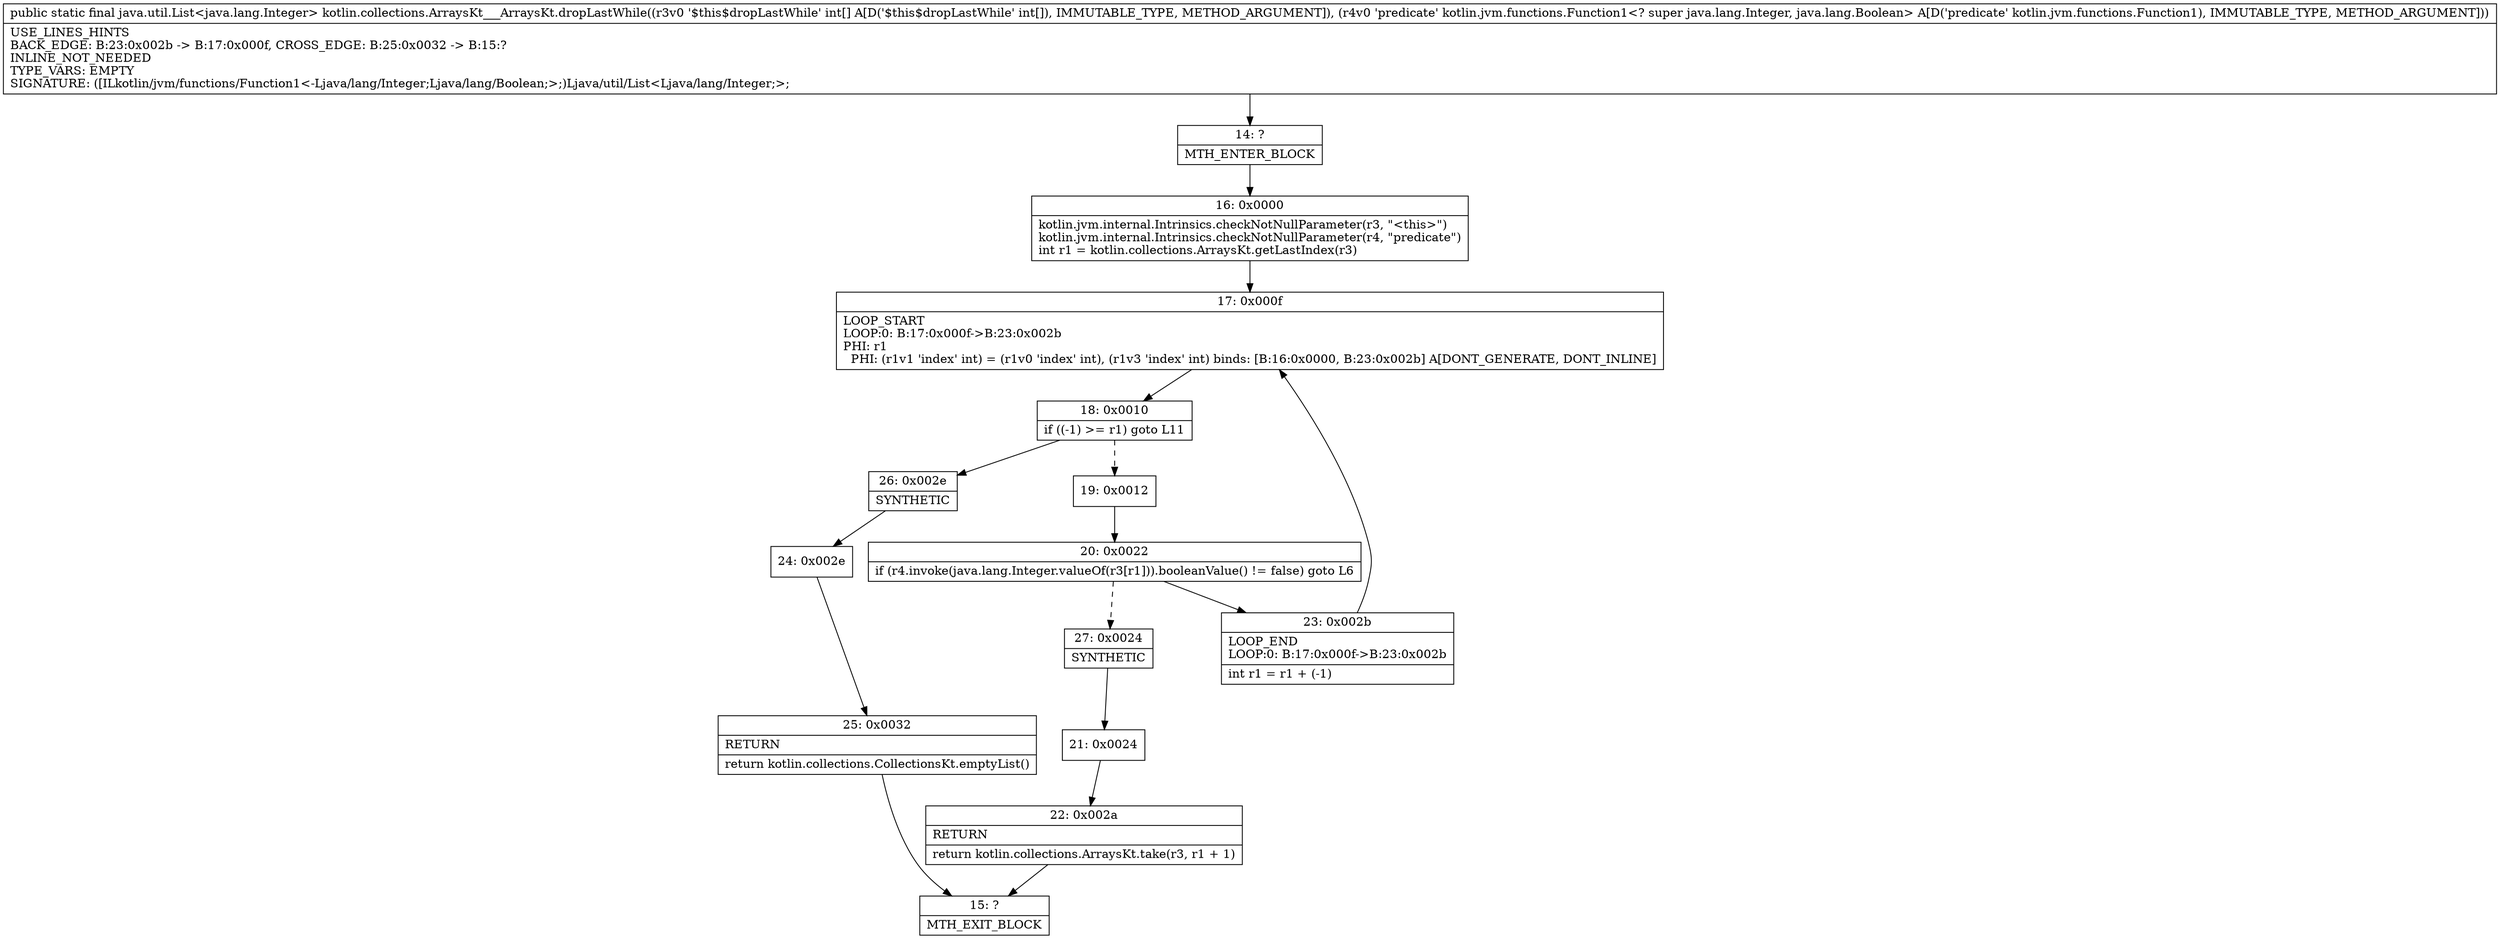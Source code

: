 digraph "CFG forkotlin.collections.ArraysKt___ArraysKt.dropLastWhile([ILkotlin\/jvm\/functions\/Function1;)Ljava\/util\/List;" {
Node_14 [shape=record,label="{14\:\ ?|MTH_ENTER_BLOCK\l}"];
Node_16 [shape=record,label="{16\:\ 0x0000|kotlin.jvm.internal.Intrinsics.checkNotNullParameter(r3, \"\<this\>\")\lkotlin.jvm.internal.Intrinsics.checkNotNullParameter(r4, \"predicate\")\lint r1 = kotlin.collections.ArraysKt.getLastIndex(r3)\l}"];
Node_17 [shape=record,label="{17\:\ 0x000f|LOOP_START\lLOOP:0: B:17:0x000f\-\>B:23:0x002b\lPHI: r1 \l  PHI: (r1v1 'index' int) = (r1v0 'index' int), (r1v3 'index' int) binds: [B:16:0x0000, B:23:0x002b] A[DONT_GENERATE, DONT_INLINE]\l}"];
Node_18 [shape=record,label="{18\:\ 0x0010|if ((\-1) \>= r1) goto L11\l}"];
Node_19 [shape=record,label="{19\:\ 0x0012}"];
Node_20 [shape=record,label="{20\:\ 0x0022|if (r4.invoke(java.lang.Integer.valueOf(r3[r1])).booleanValue() != false) goto L6\l}"];
Node_23 [shape=record,label="{23\:\ 0x002b|LOOP_END\lLOOP:0: B:17:0x000f\-\>B:23:0x002b\l|int r1 = r1 + (\-1)\l}"];
Node_27 [shape=record,label="{27\:\ 0x0024|SYNTHETIC\l}"];
Node_21 [shape=record,label="{21\:\ 0x0024}"];
Node_22 [shape=record,label="{22\:\ 0x002a|RETURN\l|return kotlin.collections.ArraysKt.take(r3, r1 + 1)\l}"];
Node_15 [shape=record,label="{15\:\ ?|MTH_EXIT_BLOCK\l}"];
Node_26 [shape=record,label="{26\:\ 0x002e|SYNTHETIC\l}"];
Node_24 [shape=record,label="{24\:\ 0x002e}"];
Node_25 [shape=record,label="{25\:\ 0x0032|RETURN\l|return kotlin.collections.CollectionsKt.emptyList()\l}"];
MethodNode[shape=record,label="{public static final java.util.List\<java.lang.Integer\> kotlin.collections.ArraysKt___ArraysKt.dropLastWhile((r3v0 '$this$dropLastWhile' int[] A[D('$this$dropLastWhile' int[]), IMMUTABLE_TYPE, METHOD_ARGUMENT]), (r4v0 'predicate' kotlin.jvm.functions.Function1\<? super java.lang.Integer, java.lang.Boolean\> A[D('predicate' kotlin.jvm.functions.Function1), IMMUTABLE_TYPE, METHOD_ARGUMENT]))  | USE_LINES_HINTS\lBACK_EDGE: B:23:0x002b \-\> B:17:0x000f, CROSS_EDGE: B:25:0x0032 \-\> B:15:?\lINLINE_NOT_NEEDED\lTYPE_VARS: EMPTY\lSIGNATURE: ([ILkotlin\/jvm\/functions\/Function1\<\-Ljava\/lang\/Integer;Ljava\/lang\/Boolean;\>;)Ljava\/util\/List\<Ljava\/lang\/Integer;\>;\l}"];
MethodNode -> Node_14;Node_14 -> Node_16;
Node_16 -> Node_17;
Node_17 -> Node_18;
Node_18 -> Node_19[style=dashed];
Node_18 -> Node_26;
Node_19 -> Node_20;
Node_20 -> Node_23;
Node_20 -> Node_27[style=dashed];
Node_23 -> Node_17;
Node_27 -> Node_21;
Node_21 -> Node_22;
Node_22 -> Node_15;
Node_26 -> Node_24;
Node_24 -> Node_25;
Node_25 -> Node_15;
}

